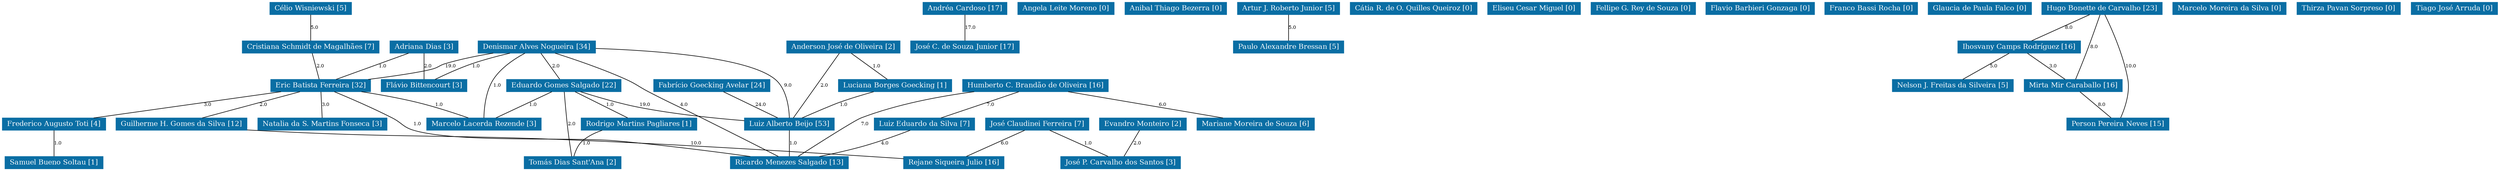 strict graph grafo2 {
	graph [bb="0,0,3561.5,285",
		id=grafo2,
		overlap=False
	];
	node [fontsize=12,
		label="\N",
		shape=rectangle,
		style=filled
	];
	0	 [URL="membro-9808310940421979.html",
		color="#0A6EA4",
		fontcolor="#FFFFFF",
		height=0.29167,
		label="Adriana Dias [3]",
		pos="595.5,208.5",
		width=1.3333];
	12	 [URL="membro-9965398009651936.html",
		color="#0A6EA4",
		fontcolor="#FFFFFF",
		height=0.29167,
		label="Eric Batista Ferreira [32]",
		pos="449.5,142.5",
		width=1.8889];
	0 -- 12	 [fontsize=8,
		label=1.0,
		lp="536.5,175.5",
		pos="572.04,197.9 544.8,185.58 500.12,165.38 472.9,153.08"];
	17	 [URL="membro-6581499944728910.html",
		color="#0A6EA4",
		fontcolor="#FFFFFF",
		height=0.29167,
		label="Flávio Bittencourt [3]",
		pos="595.5,142.5",
		width=1.6528];
	0 -- 17	 [fontsize=8,
		label=2.0,
		lp="600.5,175.5",
		pos="595.5,197.9 595.5,185.65 595.5,165.62 595.5,153.3"];
	31	 [URL="membro-6453091384982419.html",
		color="#0A6EA4",
		fontcolor="#FFFFFF",
		height=0.29167,
		label="Marcelo Lacerda Rezende [3]",
		pos="681.5,76.5",
		width=2.1806];
	12 -- 31	 [fontsize=8,
		label=1.0,
		lp="620.5,109.5",
		pos="513.07,131.97 536.96,127.37 564.21,121.32 588.5,114 613,106.61 640.03,95.346 658.6,87.089"];
	40	 [URL="membro-8918198224706238.html",
		color="#0A6EA4",
		fontcolor="#FFFFFF",
		height=0.29167,
		label="Ricardo Menezes Salgado [13]",
		pos="1129.5,10.5",
		width=2.2639];
	12 -- 40	 [fontsize=8,
		label=1.0,
		lp="588.5,76.5",
		pos="468.33,131.93 488.09,120.82 520.04,102.79 547.5,87 563.56,77.769 565.77,71.379 583.5,66 646.14,46.994 812.4,54.824 877.5,48 943.16,\
41.118 1017.9,29.514 1068.8,21.034"];
	19	 [URL="membro-5154949759339458.html",
		color="#0A6EA4",
		fontcolor="#FFFFFF",
		height=0.29167,
		label="Frederico Augusto Toti [4]",
		pos="71.5,76.5",
		width=1.9861];
	12 -- 19	 [fontsize=8,
		label=3.0,
		lp="288.5,109.5",
		pos="389.19,131.97 318.63,119.65 202.51,99.375 131.91,87.048"];
	21	 [URL="membro-5817829882396943.html",
		color="#0A6EA4",
		fontcolor="#FFFFFF",
		height=0.29167,
		label="Guilherme H. Gomes da Silva [12]",
		pos="252.5,76.5",
		width=2.5417];
	12 -- 21	 [fontsize=8,
		label=2.0,
		lp="368.5,109.5",
		pos="417.85,131.9 381.09,119.58 320.8,99.383 284.07,87.078"];
	35	 [URL="membro-3374954104030940.html",
		color="#0A6EA4",
		fontcolor="#FFFFFF",
		height=0.29167,
		label="Natalia da S. Martins Fonseca [3]",
		pos="450.5,76.5",
		width=2.4444];
	12 -- 35	 [fontsize=8,
		label=3.0,
		lp="455.5,109.5",
		pos="449.66,131.9 449.85,119.65 450.15,99.622 450.34,87.297"];
	42	 [URL="membro-4318353199461089.html",
		color="#0A6EA4",
		fontcolor="#FFFFFF",
		height=0.29167,
		label="Samuel Bueno Soltau [1]",
		pos="71.5,10.5",
		width=1.9028];
	19 -- 42	 [fontsize=8,
		label=1.0,
		lp="76.5,43.5",
		pos="71.5,65.896 71.5,53.653 71.5,33.622 71.5,21.297"];
	39	 [URL="membro-1798884495942862.html",
		color="#0A6EA4",
		fontcolor="#FFFFFF",
		height=0.29167,
		label="Rejane Siqueira Julio [16]",
		pos="1367.5,10.5",
		width=1.9306];
	21 -- 39	 [fontsize=8,
		label=10.0,
		lp="992.5,43.5",
		pos="344.14,66.704 347.29,66.453 350.42,66.217 353.5,66 569.56,50.793 624.22,59.688 840.5,48 1004.4,39.14 1196.8,24.336 1297.6,16.232"];
	1	 [URL="membro-1349156075777095.html",
		color="#0A6EA4",
		fontcolor="#FFFFFF",
		height=0.29167,
		label="Anderson José de Oliveira [2]",
		pos="1210.5,208.5",
		width=2.1944];
	28	 [URL="membro-4139948635593421.html",
		color="#0A6EA4",
		fontcolor="#FFFFFF",
		height=0.29167,
		label="Luciana Borges Goecking [1]",
		pos="1282.5,142.5",
		width=2.1944];
	1 -- 28	 [fontsize=8,
		label=1.0,
		lp="1256.5,175.5",
		pos="1222.1,197.9 1235.4,185.65 1257.3,165.62 1270.7,153.3"];
	29	 [URL="membro-8194104388434526.html",
		color="#0A6EA4",
		fontcolor="#FFFFFF",
		height=0.29167,
		label="Luiz Alberto Beijo [53]",
		pos="1129.5,76.5",
		width=1.7778];
	1 -- 29	 [fontsize=8,
		label=2.0,
		lp="1180.5,142.5",
		pos="1203.9,197.7 1188.6,172.82 1151.1,111.74 1136,87.082"];
	28 -- 29	 [fontsize=8,
		label=1.0,
		lp="1214.5,109.5",
		pos="1254.2,131.97 1240.6,126.77 1224.1,120.28 1209.5,114 1189.5,105.41 1167.1,94.814 1151.1,87.077"];
	29 -- 40	 [fontsize=8,
		label=1.0,
		lp="1134.5,43.5",
		pos="1129.5,65.896 1129.5,53.653 1129.5,33.622 1129.5,21.297"];
	2	 [URL="membro-6016565950437007.html",
		color="#0A6EA4",
		fontcolor="#FFFFFF",
		height=0.29167,
		label="Andréa Cardoso [17]",
		pos="1383.5,274.5",
		width=1.625];
	25	 [URL="membro-1690570104837528.html",
		color="#0A6EA4",
		fontcolor="#FFFFFF",
		height=0.29167,
		label="José C. de Souza Junior [17]",
		pos="1383.5,208.5",
		width=2.1111];
	2 -- 25	 [fontsize=8,
		label=17.0,
		lp="1390,241.5",
		pos="1383.5,263.9 1383.5,251.65 1383.5,231.62 1383.5,219.3"];
	3	 [URL="membro-5106302431642025.html",
		color="#0A6EA4",
		fontcolor="#FFFFFF",
		height=0.29167,
		label="Angela Leite Moreno [0]",
		pos="1527.5,274.5",
		width=1.875];
	4	 [URL="membro-8478305453281130.html",
		color="#0A6EA4",
		fontcolor="#FFFFFF",
		height=0.29167,
		label="Anibal Thiago Bezerra [0]",
		pos="1684.5,274.5",
		width=1.9861];
	5	 [URL="membro-6122155083160820.html",
		color="#0A6EA4",
		fontcolor="#FFFFFF",
		height=0.29167,
		label="Artur J. Roberto Junior [5]",
		pos="1845.5,274.5",
		width=1.9861];
	37	 [URL="membro-0231239253253477.html",
		color="#0A6EA4",
		fontcolor="#FFFFFF",
		height=0.29167,
		label="Paulo Alexandre Bressan [5]",
		pos="1845.5,208.5",
		width=2.125];
	5 -- 37	 [fontsize=8,
		label=5.0,
		lp="1850.5,241.5",
		pos="1845.5,263.9 1845.5,251.65 1845.5,231.62 1845.5,219.3"];
	6	 [URL="membro-0061488493893247.html",
		color="#0A6EA4",
		fontcolor="#FFFFFF",
		height=0.29167,
		label="Cátia R. de O. Quilles Queiroz [0]",
		pos="2024.5,274.5",
		width=2.4861];
	7	 [URL="membro-4055079165002493.html",
		color="#0A6EA4",
		fontcolor="#FFFFFF",
		height=0.29167,
		label="Célio Wisniewski [5]",
		pos="436.5,274.5",
		width=1.6111];
	8	 [URL="membro-1140012060761818.html",
		color="#0A6EA4",
		fontcolor="#FFFFFF",
		height=0.29167,
		label="Cristiana Schmidt de Magalhães [7]",
		pos="436.5,208.5",
		width=2.5833];
	7 -- 8	 [fontsize=8,
		label=5.0,
		lp="441.5,241.5",
		pos="436.5,263.9 436.5,251.65 436.5,231.62 436.5,219.3"];
	8 -- 12	 [fontsize=8,
		label=2.0,
		lp="449.5,175.5",
		pos="438.59,197.9 441,185.65 444.95,165.62 447.37,153.3"];
	9	 [URL="membro-3858924778362309.html",
		color="#0A6EA4",
		fontcolor="#FFFFFF",
		height=0.29167,
		label="Denismar Alves Nogueira [34]",
		pos="756.5,208.5",
		width=2.2361];
	9 -- 12	 [fontsize=8,
		label=19.0,
		lp="638.5,175.5",
		pos="703.83,197.98 681.38,193.11 655,186.88 631.5,180 620.17,176.68 617.9,174.07 606.5,171 577.74,163.27 545.45,157.01 517.67,152.34"];
	9 -- 17	 [fontsize=8,
		label=1.0,
		lp="672.5,175.5",
		pos="718.75,197.97 702.72,193.1 683.97,186.87 667.5,180 648.64,172.14 628.04,161.15 613.73,153.1"];
	9 -- 31	 [fontsize=8,
		label=1.0,
		lp="705.5,142.5",
		pos="741.87,197.82 729.06,187.69 710.91,171.33 700.5,153 688.33,131.58 683.88,102.46 682.31,87.061"];
	9 -- 40	 [fontsize=8,
		label=4.0,
		lp="974.5,109.5",
		pos="784.1,197.9 810.73,187.4 851.99,170.4 886.5,153 909.54,141.39 1059.7,52.112 1111.7,21.085"];
	9 -- 29	 [fontsize=8,
		label=9.0,
		lp="1123.5,142.5",
		pos="837.14,204.94 926.51,199.41 1063.3,185.74 1102.5,153 1122.5,136.31 1127.7,103.79 1129,87.037"];
	10	 [URL="membro-2363460036599181.html",
		color="#0A6EA4",
		fontcolor="#FFFFFF",
		height=0.29167,
		label="Eduardo Gomes Salgado [22]",
		pos="798.5,142.5",
		width=2.1944];
	9 -- 10	 [fontsize=8,
		label=2.0,
		lp="785.5,175.5",
		pos="763.25,197.9 771.04,185.65 783.79,165.62 791.63,153.3"];
	10 -- 31	 [fontsize=8,
		label=1.0,
		lp="752.5,109.5",
		pos="779.7,131.9 757.87,119.58 722.06,99.383 700.25,87.078"];
	10 -- 29	 [fontsize=8,
		label=19.0,
		lp="913.5,109.5",
		pos="824.24,131.87 845.85,123.36 877.71,111.76 906.5,105 959.32,92.597 1020.5,85.261 1065.4,81.146"];
	41	 [URL="membro-1194178136211401.html",
		color="#0A6EA4",
		fontcolor="#FFFFFF",
		height=0.29167,
		label="Rodrigo Martins Pagliares [1]",
		pos="903.5,76.5",
		width=2.1944];
	10 -- 41	 [fontsize=8,
		label=1.0,
		lp="862.5,109.5",
		pos="815.37,131.9 834.96,119.58 867.1,99.383 886.67,87.078"];
	45	 [URL="membro-1722873559734250.html",
		color="#0A6EA4",
		fontcolor="#FFFFFF",
		height=0.29167,
		label="Tomás Dias Sant'Ana [2]",
		pos="812.5,10.5",
		width=1.875];
	10 -- 45	 [fontsize=8,
		label=2.0,
		lp="810.5,76.5",
		pos="799.38,131.59 800.6,116.74 802.96,89.335 805.5,66 807.2,50.359 809.55,32.289 811.05,21.127"];
	41 -- 45	 [fontsize=8,
		label=1.0,
		lp="835.5,43.5",
		pos="860.65,65.865 849.88,61.647 838.98,55.864 830.5,48 822.66,40.732 817.87,29.334 815.22,21.011"];
	11	 [URL="membro-6883421018811339.html",
		color="#0A6EA4",
		fontcolor="#FFFFFF",
		height=0.29167,
		label="Eliseu Cesar Miguel [0]",
		pos="2196.5,274.5",
		width=1.7917];
	13	 [URL="membro-3089568911577519.html",
		color="#0A6EA4",
		fontcolor="#FFFFFF",
		height=0.29167,
		label="Evandro Monteiro [2]",
		pos="1641.5,76.5",
		width=1.6667];
	27	 [URL="membro-9393213180145144.html",
		color="#0A6EA4",
		fontcolor="#FFFFFF",
		height=0.29167,
		label="José P. Carvalho dos Santos [3]",
		pos="1607.5,10.5",
		width=2.3056];
	13 -- 27	 [fontsize=8,
		label=2.0,
		lp="1632.5,43.5",
		pos="1636,65.896 1629.7,53.653 1619.4,33.622 1613.1,21.297"];
	14	 [URL="membro-6886514520601172.html",
		color="#0A6EA4",
		fontcolor="#FFFFFF",
		height=0.29167,
		label="Fabrício Goecking Avelar [24]",
		pos="1013.5,142.5",
		width=2.2222];
	14 -- 29	 [fontsize=8,
		label=24.0,
		lp="1085.5,109.5",
		pos="1032.1,131.9 1053.8,119.58 1089.3,99.383 1110.9,87.078"];
	15	 [URL="membro-8889388173781632.html",
		color="#0A6EA4",
		fontcolor="#FFFFFF",
		height=0.29167,
		label="Fellipe G. Rey de Souza [0]",
		pos="2353.5,274.5",
		width=2.0694];
	16	 [URL="membro-1310310705488241.html",
		color="#0A6EA4",
		fontcolor="#FFFFFF",
		height=0.29167,
		label="Flavio Barbieri Gonzaga [0]",
		pos="2521.5,274.5",
		width=2.0972];
	18	 [URL="membro-0165435409542220.html",
		color="#0A6EA4",
		fontcolor="#FFFFFF",
		height=0.29167,
		label="Franco Bassi Rocha [0]",
		pos="2679.5,274.5",
		width=1.7778];
	20	 [URL="membro-4404511957654050.html",
		color="#0A6EA4",
		fontcolor="#FFFFFF",
		height=0.29167,
		label="Glaucia de Paula Falco [0]",
		pos="2832.5,274.5",
		width=1.9722];
	22	 [URL="membro-1642083834158700.html",
		color="#0A6EA4",
		fontcolor="#FFFFFF",
		height=0.29167,
		label="Hugo Bonette de Carvalho [23]",
		pos="3005.5,274.5",
		width=2.3194];
	24	 [URL="membro-3732563704810366.html",
		color="#0A6EA4",
		fontcolor="#FFFFFF",
		height=0.29167,
		label="Ihosvany Camps Rodríguez [16]",
		pos="2884.5,208.5",
		width=2.3611];
	22 -- 24	 [fontsize=8,
		label=8.0,
		lp="2956.5,241.5",
		pos="2986.1,263.9 2963.5,251.58 2926.5,231.38 2903.9,219.08"];
	34	 [URL="membro-6165304398755510.html",
		color="#0A6EA4",
		fontcolor="#FFFFFF",
		height=0.29167,
		label="Mirta Mir Caraballo [16]",
		pos="2963.5,142.5",
		width=1.875];
	22 -- 34	 [fontsize=8,
		label=8.0,
		lp="2991.5,208.5",
		pos="3002.1,263.7 2994.1,238.82 2974.7,177.74 2966.9,153.08"];
	38	 [URL="membro-2380268778692743.html",
		color="#0A6EA4",
		fontcolor="#FFFFFF",
		height=0.29167,
		label="Person Pereira Neves [15]",
		pos="3029.5,76.5",
		width=1.9306];
	22 -- 38	 [fontsize=8,
		label=10.0,
		lp="3045.5,175.5",
		pos="3010.7,263.96 3021.6,240.57 3045.5,182.45 3040.5,132 3038.9,116.16 3035,98.145 3032.2,87.048"];
	24 -- 34	 [fontsize=8,
		label=3.0,
		lp="2933.5,175.5",
		pos="2897.2,197.9 2911.9,185.58 2936.1,165.38 2950.8,153.08"];
	36	 [URL="membro-6853382226977684.html",
		color="#0A6EA4",
		fontcolor="#FFFFFF",
		height=0.29167,
		label="Nelson J. Freitas da Silveira [5]",
		pos="2795.5,142.5",
		width=2.2778];
	24 -- 36	 [fontsize=8,
		label=5.0,
		lp="2849.5,175.5",
		pos="2870.2,197.9 2853.6,185.58 2826.4,165.38 2809.8,153.08"];
	34 -- 38	 [fontsize=8,
		label=8.0,
		lp="3004.5,109.5",
		pos="2974.1,131.9 2986.3,119.65 3006.4,99.622 3018.7,87.297"];
	23	 [URL="membro-3832045632369639.html",
		color="#0A6EA4",
		fontcolor="#FFFFFF",
		height=0.29167,
		label="Humberto C. Brandão de Oliveira [16]",
		pos="1479.5,142.5",
		width=2.7778];
	23 -- 40	 [fontsize=8,
		label=7.0,
		lp="1247.5,76.5",
		pos="1403.6,131.98 1355.9,123.64 1294,109.54 1242.5,87 1202.6,69.521 1161.7,37.648 1141.8,21.102"];
	30	 [URL="membro-5459510407019521.html",
		color="#0A6EA4",
		fontcolor="#FFFFFF",
		height=0.29167,
		label="Luiz Eduardo da Silva [7]",
		pos="1331.5,76.5",
		width=1.9444];
	23 -- 30	 [fontsize=8,
		label=7.0,
		lp="1419.5,109.5",
		pos="1455.7,131.9 1428.1,119.58 1382.8,99.383 1355.2,87.078"];
	33	 [URL="membro-9682825029495702.html",
		color="#0A6EA4",
		fontcolor="#FFFFFF",
		height=0.29167,
		label="Mariane Moreira de Souza [6]",
		pos="1799.5,76.5",
		width=2.2222];
	23 -- 33	 [fontsize=8,
		label=6.0,
		lp="1664.5,109.5",
		pos="1530.6,131.97 1590.3,119.65 1688.6,99.375 1748.4,87.048"];
	30 -- 40	 [fontsize=8,
		label=4.0,
		lp="1276.5,43.5",
		pos="1310.5,65.845 1293.8,57.661 1269.6,46.521 1247.5,39 1226.5,31.828 1202.7,25.727 1182.1,21.032"];
	26	 [URL="membro-6808752952332925.html",
		color="#0A6EA4",
		fontcolor="#FFFFFF",
		height=0.29167,
		label="José Claudinei Ferreira [7]",
		pos="1491.5,76.5",
		width=1.9861];
	26 -- 39	 [fontsize=8,
		label=6.0,
		lp="1442.5,43.5",
		pos="1471.6,65.896 1448.4,53.58 1410.5,33.383 1387.4,21.078"];
	26 -- 27	 [fontsize=8,
		label=1.0,
		lp="1561.5,43.5",
		pos="1510.1,65.896 1531.8,53.58 1567.3,33.383 1588.9,21.078"];
	32	 [URL="membro-6715092420026095.html",
		color="#0A6EA4",
		fontcolor="#FFFFFF",
		height=0.29167,
		label="Marcelo Moreira da Silva [0]",
		pos="3184.5,274.5",
		width=2.1389];
	43	 [URL="membro-3940703666349048.html",
		color="#0A6EA4",
		fontcolor="#FFFFFF",
		height=0.29167,
		label="Thirza Pavan Sorpreso [0]",
		pos="3350.5,274.5",
		width=1.9722];
	44	 [URL="membro-2604391010090933.html",
		color="#0A6EA4",
		fontcolor="#FFFFFF",
		height=0.29167,
		label="Tiago José Arruda [0]",
		pos="3500.5,274.5",
		width=1.6944];
}
